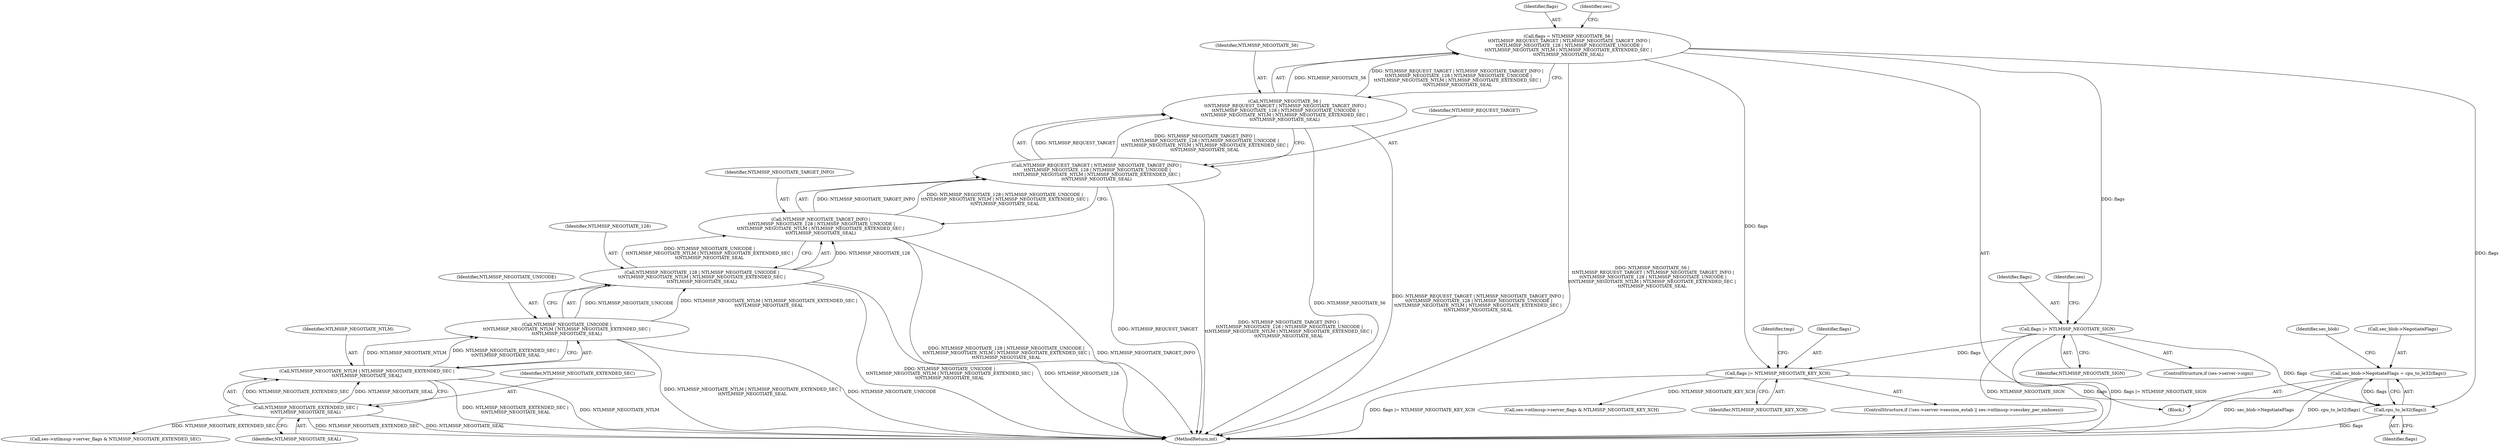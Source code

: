 digraph "0_linux_cabfb3680f78981d26c078a26e5c748531257ebb@pointer" {
"1000203" [label="(Call,sec_blob->NegotiateFlags = cpu_to_le32(flags))"];
"1000207" [label="(Call,cpu_to_le32(flags))"];
"1000177" [label="(Call,flags |= NTLMSSP_NEGOTIATE_SIGN)"];
"1000154" [label="(Call,flags = NTLMSSP_NEGOTIATE_56 |\n \t\tNTLMSSP_REQUEST_TARGET | NTLMSSP_NEGOTIATE_TARGET_INFO |\n \t\tNTLMSSP_NEGOTIATE_128 | NTLMSSP_NEGOTIATE_UNICODE |\n\t\tNTLMSSP_NEGOTIATE_NTLM | NTLMSSP_NEGOTIATE_EXTENDED_SEC |\n\t\tNTLMSSP_NEGOTIATE_SEAL)"];
"1000156" [label="(Call,NTLMSSP_NEGOTIATE_56 |\n \t\tNTLMSSP_REQUEST_TARGET | NTLMSSP_NEGOTIATE_TARGET_INFO |\n \t\tNTLMSSP_NEGOTIATE_128 | NTLMSSP_NEGOTIATE_UNICODE |\n\t\tNTLMSSP_NEGOTIATE_NTLM | NTLMSSP_NEGOTIATE_EXTENDED_SEC |\n\t\tNTLMSSP_NEGOTIATE_SEAL)"];
"1000158" [label="(Call,NTLMSSP_REQUEST_TARGET | NTLMSSP_NEGOTIATE_TARGET_INFO |\n \t\tNTLMSSP_NEGOTIATE_128 | NTLMSSP_NEGOTIATE_UNICODE |\n\t\tNTLMSSP_NEGOTIATE_NTLM | NTLMSSP_NEGOTIATE_EXTENDED_SEC |\n\t\tNTLMSSP_NEGOTIATE_SEAL)"];
"1000160" [label="(Call,NTLMSSP_NEGOTIATE_TARGET_INFO |\n \t\tNTLMSSP_NEGOTIATE_128 | NTLMSSP_NEGOTIATE_UNICODE |\n\t\tNTLMSSP_NEGOTIATE_NTLM | NTLMSSP_NEGOTIATE_EXTENDED_SEC |\n\t\tNTLMSSP_NEGOTIATE_SEAL)"];
"1000162" [label="(Call,NTLMSSP_NEGOTIATE_128 | NTLMSSP_NEGOTIATE_UNICODE |\n\t\tNTLMSSP_NEGOTIATE_NTLM | NTLMSSP_NEGOTIATE_EXTENDED_SEC |\n\t\tNTLMSSP_NEGOTIATE_SEAL)"];
"1000164" [label="(Call,NTLMSSP_NEGOTIATE_UNICODE |\n\t\tNTLMSSP_NEGOTIATE_NTLM | NTLMSSP_NEGOTIATE_EXTENDED_SEC |\n\t\tNTLMSSP_NEGOTIATE_SEAL)"];
"1000166" [label="(Call,NTLMSSP_NEGOTIATE_NTLM | NTLMSSP_NEGOTIATE_EXTENDED_SEC |\n\t\tNTLMSSP_NEGOTIATE_SEAL)"];
"1000168" [label="(Call,NTLMSSP_NEGOTIATE_EXTENDED_SEC |\n\t\tNTLMSSP_NEGOTIATE_SEAL)"];
"1000193" [label="(Call,flags |= NTLMSSP_NEGOTIATE_KEY_XCH)"];
"1000204" [label="(Call,sec_blob->NegotiateFlags)"];
"1000171" [label="(ControlStructure,if (ses->server->sign))"];
"1000160" [label="(Call,NTLMSSP_NEGOTIATE_TARGET_INFO |\n \t\tNTLMSSP_NEGOTIATE_128 | NTLMSSP_NEGOTIATE_UNICODE |\n\t\tNTLMSSP_NEGOTIATE_NTLM | NTLMSSP_NEGOTIATE_EXTENDED_SEC |\n\t\tNTLMSSP_NEGOTIATE_SEAL)"];
"1000162" [label="(Call,NTLMSSP_NEGOTIATE_128 | NTLMSSP_NEGOTIATE_UNICODE |\n\t\tNTLMSSP_NEGOTIATE_NTLM | NTLMSSP_NEGOTIATE_EXTENDED_SEC |\n\t\tNTLMSSP_NEGOTIATE_SEAL)"];
"1000193" [label="(Call,flags |= NTLMSSP_NEGOTIATE_KEY_XCH)"];
"1000167" [label="(Identifier,NTLMSSP_NEGOTIATE_NTLM)"];
"1000514" [label="(Call,ses->ntlmssp->server_flags & NTLMSSP_NEGOTIATE_KEY_XCH)"];
"1000156" [label="(Call,NTLMSSP_NEGOTIATE_56 |\n \t\tNTLMSSP_REQUEST_TARGET | NTLMSSP_NEGOTIATE_TARGET_INFO |\n \t\tNTLMSSP_NEGOTIATE_128 | NTLMSSP_NEGOTIATE_UNICODE |\n\t\tNTLMSSP_NEGOTIATE_NTLM | NTLMSSP_NEGOTIATE_EXTENDED_SEC |\n\t\tNTLMSSP_NEGOTIATE_SEAL)"];
"1000208" [label="(Identifier,flags)"];
"1000165" [label="(Identifier,NTLMSSP_NEGOTIATE_UNICODE)"];
"1000164" [label="(Call,NTLMSSP_NEGOTIATE_UNICODE |\n\t\tNTLMSSP_NEGOTIATE_NTLM | NTLMSSP_NEGOTIATE_EXTENDED_SEC |\n\t\tNTLMSSP_NEGOTIATE_SEAL)"];
"1000197" [label="(Identifier,tmp)"];
"1000180" [label="(ControlStructure,if (!ses->server->session_estab || ses->ntlmssp->sesskey_per_smbsess))"];
"1000177" [label="(Call,flags |= NTLMSSP_NEGOTIATE_SIGN)"];
"1000607" [label="(MethodReturn,int)"];
"1000178" [label="(Identifier,flags)"];
"1000195" [label="(Identifier,NTLMSSP_NEGOTIATE_KEY_XCH)"];
"1000212" [label="(Identifier,sec_blob)"];
"1000157" [label="(Identifier,NTLMSSP_NEGOTIATE_56)"];
"1000194" [label="(Identifier,flags)"];
"1000159" [label="(Identifier,NTLMSSP_REQUEST_TARGET)"];
"1000163" [label="(Identifier,NTLMSSP_NEGOTIATE_128)"];
"1000161" [label="(Identifier,NTLMSSP_NEGOTIATE_TARGET_INFO)"];
"1000170" [label="(Identifier,NTLMSSP_NEGOTIATE_SEAL)"];
"1000521" [label="(Call,ses->ntlmssp->server_flags & NTLMSSP_NEGOTIATE_EXTENDED_SEC)"];
"1000166" [label="(Call,NTLMSSP_NEGOTIATE_NTLM | NTLMSSP_NEGOTIATE_EXTENDED_SEC |\n\t\tNTLMSSP_NEGOTIATE_SEAL)"];
"1000155" [label="(Identifier,flags)"];
"1000158" [label="(Call,NTLMSSP_REQUEST_TARGET | NTLMSSP_NEGOTIATE_TARGET_INFO |\n \t\tNTLMSSP_NEGOTIATE_128 | NTLMSSP_NEGOTIATE_UNICODE |\n\t\tNTLMSSP_NEGOTIATE_NTLM | NTLMSSP_NEGOTIATE_EXTENDED_SEC |\n\t\tNTLMSSP_NEGOTIATE_SEAL)"];
"1000179" [label="(Identifier,NTLMSSP_NEGOTIATE_SIGN)"];
"1000169" [label="(Identifier,NTLMSSP_NEGOTIATE_EXTENDED_SEC)"];
"1000154" [label="(Call,flags = NTLMSSP_NEGOTIATE_56 |\n \t\tNTLMSSP_REQUEST_TARGET | NTLMSSP_NEGOTIATE_TARGET_INFO |\n \t\tNTLMSSP_NEGOTIATE_128 | NTLMSSP_NEGOTIATE_UNICODE |\n\t\tNTLMSSP_NEGOTIATE_NTLM | NTLMSSP_NEGOTIATE_EXTENDED_SEC |\n\t\tNTLMSSP_NEGOTIATE_SEAL)"];
"1000108" [label="(Block,)"];
"1000203" [label="(Call,sec_blob->NegotiateFlags = cpu_to_le32(flags))"];
"1000168" [label="(Call,NTLMSSP_NEGOTIATE_EXTENDED_SEC |\n\t\tNTLMSSP_NEGOTIATE_SEAL)"];
"1000207" [label="(Call,cpu_to_le32(flags))"];
"1000185" [label="(Identifier,ses)"];
"1000174" [label="(Identifier,ses)"];
"1000203" -> "1000108"  [label="AST: "];
"1000203" -> "1000207"  [label="CFG: "];
"1000204" -> "1000203"  [label="AST: "];
"1000207" -> "1000203"  [label="AST: "];
"1000212" -> "1000203"  [label="CFG: "];
"1000203" -> "1000607"  [label="DDG: cpu_to_le32(flags)"];
"1000203" -> "1000607"  [label="DDG: sec_blob->NegotiateFlags"];
"1000207" -> "1000203"  [label="DDG: flags"];
"1000207" -> "1000208"  [label="CFG: "];
"1000208" -> "1000207"  [label="AST: "];
"1000207" -> "1000607"  [label="DDG: flags"];
"1000177" -> "1000207"  [label="DDG: flags"];
"1000193" -> "1000207"  [label="DDG: flags"];
"1000154" -> "1000207"  [label="DDG: flags"];
"1000177" -> "1000171"  [label="AST: "];
"1000177" -> "1000179"  [label="CFG: "];
"1000178" -> "1000177"  [label="AST: "];
"1000179" -> "1000177"  [label="AST: "];
"1000185" -> "1000177"  [label="CFG: "];
"1000177" -> "1000607"  [label="DDG: NTLMSSP_NEGOTIATE_SIGN"];
"1000177" -> "1000607"  [label="DDG: flags |= NTLMSSP_NEGOTIATE_SIGN"];
"1000154" -> "1000177"  [label="DDG: flags"];
"1000177" -> "1000193"  [label="DDG: flags"];
"1000154" -> "1000108"  [label="AST: "];
"1000154" -> "1000156"  [label="CFG: "];
"1000155" -> "1000154"  [label="AST: "];
"1000156" -> "1000154"  [label="AST: "];
"1000174" -> "1000154"  [label="CFG: "];
"1000154" -> "1000607"  [label="DDG: NTLMSSP_NEGOTIATE_56 |\n \t\tNTLMSSP_REQUEST_TARGET | NTLMSSP_NEGOTIATE_TARGET_INFO |\n \t\tNTLMSSP_NEGOTIATE_128 | NTLMSSP_NEGOTIATE_UNICODE |\n\t\tNTLMSSP_NEGOTIATE_NTLM | NTLMSSP_NEGOTIATE_EXTENDED_SEC |\n\t\tNTLMSSP_NEGOTIATE_SEAL"];
"1000156" -> "1000154"  [label="DDG: NTLMSSP_NEGOTIATE_56"];
"1000156" -> "1000154"  [label="DDG: NTLMSSP_REQUEST_TARGET | NTLMSSP_NEGOTIATE_TARGET_INFO |\n \t\tNTLMSSP_NEGOTIATE_128 | NTLMSSP_NEGOTIATE_UNICODE |\n\t\tNTLMSSP_NEGOTIATE_NTLM | NTLMSSP_NEGOTIATE_EXTENDED_SEC |\n\t\tNTLMSSP_NEGOTIATE_SEAL"];
"1000154" -> "1000193"  [label="DDG: flags"];
"1000156" -> "1000158"  [label="CFG: "];
"1000157" -> "1000156"  [label="AST: "];
"1000158" -> "1000156"  [label="AST: "];
"1000156" -> "1000607"  [label="DDG: NTLMSSP_NEGOTIATE_56"];
"1000156" -> "1000607"  [label="DDG: NTLMSSP_REQUEST_TARGET | NTLMSSP_NEGOTIATE_TARGET_INFO |\n \t\tNTLMSSP_NEGOTIATE_128 | NTLMSSP_NEGOTIATE_UNICODE |\n\t\tNTLMSSP_NEGOTIATE_NTLM | NTLMSSP_NEGOTIATE_EXTENDED_SEC |\n\t\tNTLMSSP_NEGOTIATE_SEAL"];
"1000158" -> "1000156"  [label="DDG: NTLMSSP_REQUEST_TARGET"];
"1000158" -> "1000156"  [label="DDG: NTLMSSP_NEGOTIATE_TARGET_INFO |\n \t\tNTLMSSP_NEGOTIATE_128 | NTLMSSP_NEGOTIATE_UNICODE |\n\t\tNTLMSSP_NEGOTIATE_NTLM | NTLMSSP_NEGOTIATE_EXTENDED_SEC |\n\t\tNTLMSSP_NEGOTIATE_SEAL"];
"1000158" -> "1000160"  [label="CFG: "];
"1000159" -> "1000158"  [label="AST: "];
"1000160" -> "1000158"  [label="AST: "];
"1000158" -> "1000607"  [label="DDG: NTLMSSP_REQUEST_TARGET"];
"1000158" -> "1000607"  [label="DDG: NTLMSSP_NEGOTIATE_TARGET_INFO |\n \t\tNTLMSSP_NEGOTIATE_128 | NTLMSSP_NEGOTIATE_UNICODE |\n\t\tNTLMSSP_NEGOTIATE_NTLM | NTLMSSP_NEGOTIATE_EXTENDED_SEC |\n\t\tNTLMSSP_NEGOTIATE_SEAL"];
"1000160" -> "1000158"  [label="DDG: NTLMSSP_NEGOTIATE_TARGET_INFO"];
"1000160" -> "1000158"  [label="DDG: NTLMSSP_NEGOTIATE_128 | NTLMSSP_NEGOTIATE_UNICODE |\n\t\tNTLMSSP_NEGOTIATE_NTLM | NTLMSSP_NEGOTIATE_EXTENDED_SEC |\n\t\tNTLMSSP_NEGOTIATE_SEAL"];
"1000160" -> "1000162"  [label="CFG: "];
"1000161" -> "1000160"  [label="AST: "];
"1000162" -> "1000160"  [label="AST: "];
"1000160" -> "1000607"  [label="DDG: NTLMSSP_NEGOTIATE_128 | NTLMSSP_NEGOTIATE_UNICODE |\n\t\tNTLMSSP_NEGOTIATE_NTLM | NTLMSSP_NEGOTIATE_EXTENDED_SEC |\n\t\tNTLMSSP_NEGOTIATE_SEAL"];
"1000160" -> "1000607"  [label="DDG: NTLMSSP_NEGOTIATE_TARGET_INFO"];
"1000162" -> "1000160"  [label="DDG: NTLMSSP_NEGOTIATE_128"];
"1000162" -> "1000160"  [label="DDG: NTLMSSP_NEGOTIATE_UNICODE |\n\t\tNTLMSSP_NEGOTIATE_NTLM | NTLMSSP_NEGOTIATE_EXTENDED_SEC |\n\t\tNTLMSSP_NEGOTIATE_SEAL"];
"1000162" -> "1000164"  [label="CFG: "];
"1000163" -> "1000162"  [label="AST: "];
"1000164" -> "1000162"  [label="AST: "];
"1000162" -> "1000607"  [label="DDG: NTLMSSP_NEGOTIATE_UNICODE |\n\t\tNTLMSSP_NEGOTIATE_NTLM | NTLMSSP_NEGOTIATE_EXTENDED_SEC |\n\t\tNTLMSSP_NEGOTIATE_SEAL"];
"1000162" -> "1000607"  [label="DDG: NTLMSSP_NEGOTIATE_128"];
"1000164" -> "1000162"  [label="DDG: NTLMSSP_NEGOTIATE_UNICODE"];
"1000164" -> "1000162"  [label="DDG: NTLMSSP_NEGOTIATE_NTLM | NTLMSSP_NEGOTIATE_EXTENDED_SEC |\n\t\tNTLMSSP_NEGOTIATE_SEAL"];
"1000164" -> "1000166"  [label="CFG: "];
"1000165" -> "1000164"  [label="AST: "];
"1000166" -> "1000164"  [label="AST: "];
"1000164" -> "1000607"  [label="DDG: NTLMSSP_NEGOTIATE_NTLM | NTLMSSP_NEGOTIATE_EXTENDED_SEC |\n\t\tNTLMSSP_NEGOTIATE_SEAL"];
"1000164" -> "1000607"  [label="DDG: NTLMSSP_NEGOTIATE_UNICODE"];
"1000166" -> "1000164"  [label="DDG: NTLMSSP_NEGOTIATE_NTLM"];
"1000166" -> "1000164"  [label="DDG: NTLMSSP_NEGOTIATE_EXTENDED_SEC |\n\t\tNTLMSSP_NEGOTIATE_SEAL"];
"1000166" -> "1000168"  [label="CFG: "];
"1000167" -> "1000166"  [label="AST: "];
"1000168" -> "1000166"  [label="AST: "];
"1000166" -> "1000607"  [label="DDG: NTLMSSP_NEGOTIATE_EXTENDED_SEC |\n\t\tNTLMSSP_NEGOTIATE_SEAL"];
"1000166" -> "1000607"  [label="DDG: NTLMSSP_NEGOTIATE_NTLM"];
"1000168" -> "1000166"  [label="DDG: NTLMSSP_NEGOTIATE_EXTENDED_SEC"];
"1000168" -> "1000166"  [label="DDG: NTLMSSP_NEGOTIATE_SEAL"];
"1000168" -> "1000170"  [label="CFG: "];
"1000169" -> "1000168"  [label="AST: "];
"1000170" -> "1000168"  [label="AST: "];
"1000168" -> "1000607"  [label="DDG: NTLMSSP_NEGOTIATE_EXTENDED_SEC"];
"1000168" -> "1000607"  [label="DDG: NTLMSSP_NEGOTIATE_SEAL"];
"1000168" -> "1000521"  [label="DDG: NTLMSSP_NEGOTIATE_EXTENDED_SEC"];
"1000193" -> "1000180"  [label="AST: "];
"1000193" -> "1000195"  [label="CFG: "];
"1000194" -> "1000193"  [label="AST: "];
"1000195" -> "1000193"  [label="AST: "];
"1000197" -> "1000193"  [label="CFG: "];
"1000193" -> "1000607"  [label="DDG: flags |= NTLMSSP_NEGOTIATE_KEY_XCH"];
"1000193" -> "1000514"  [label="DDG: NTLMSSP_NEGOTIATE_KEY_XCH"];
}
